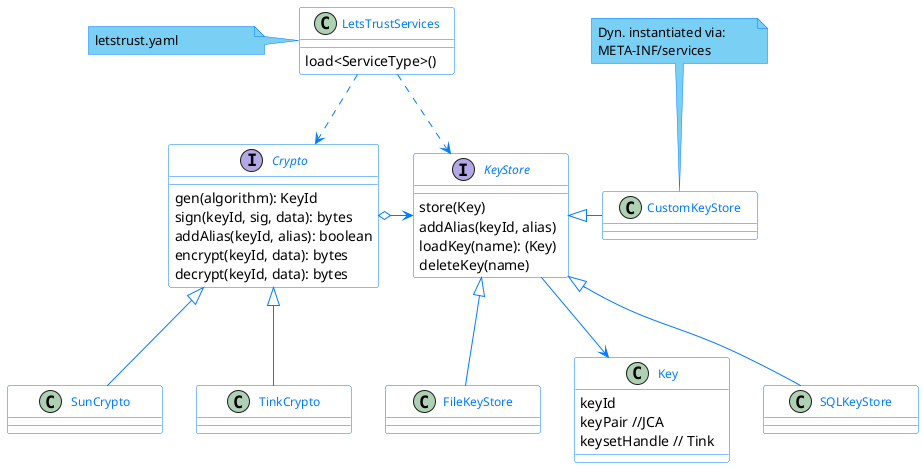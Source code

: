 @startuml
'https://plantuml.com/class-diagram

skinparam classFontColor 007BFF
skinparam classFontSize 12
skinparam classFontName Aapex
skinparam backgroundColor white
skinparam minClassWidth 155
skinparam nodesep 34
skinparam ranksep 70

skinparam class {
BorderColor 007BFF
ArrowColor 007BFF
BackgroundColor white
}

skinparam interface {
BorderColor 007BFF
ArrowColor 007BFF
}

skinparam note {
BorderColor 007BFF
BackgroundColor 7ACFF5
}

note as ConfNote
  letstrust.yaml
end note

class LetsTrustServices {
load<ServiceType>()
}

ConfNote -right- LetsTrustServices

LetsTrustServices ..> Crypto
LetsTrustServices ..> KeyStore

interface Crypto  {
gen(algorithm): KeyId
sign(keyId, sig, data): bytes
addAlias(keyId, alias): boolean
encrypt(keyId, data): bytes
decrypt(keyId, data): bytes
}

interface KeyStore {
store(Key)
addAlias(keyId, alias)
loadKey(name): (Key)
deleteKey(name)
}

class Key {
keyId
keyPair //JCA
keysetHandle // Tink
}

KeyStore --> Key

class SQLKeyStore  {}
class FileKeyStore  {}
class CustomKeyStore  {}

note as CustomKeyStoreNote
  Dyn. instantiated via:
  META-INF/services
end note

CustomKeyStoreNote --> CustomKeyStore

KeyStore <|-right- CustomKeyStore
KeyStore <|-- SQLKeyStore
KeyStore <|-- FileKeyStore


Crypto <|-- SunCrypto
Crypto <|-- TinkCrypto

Crypto o-right-> KeyStore




@enduml
